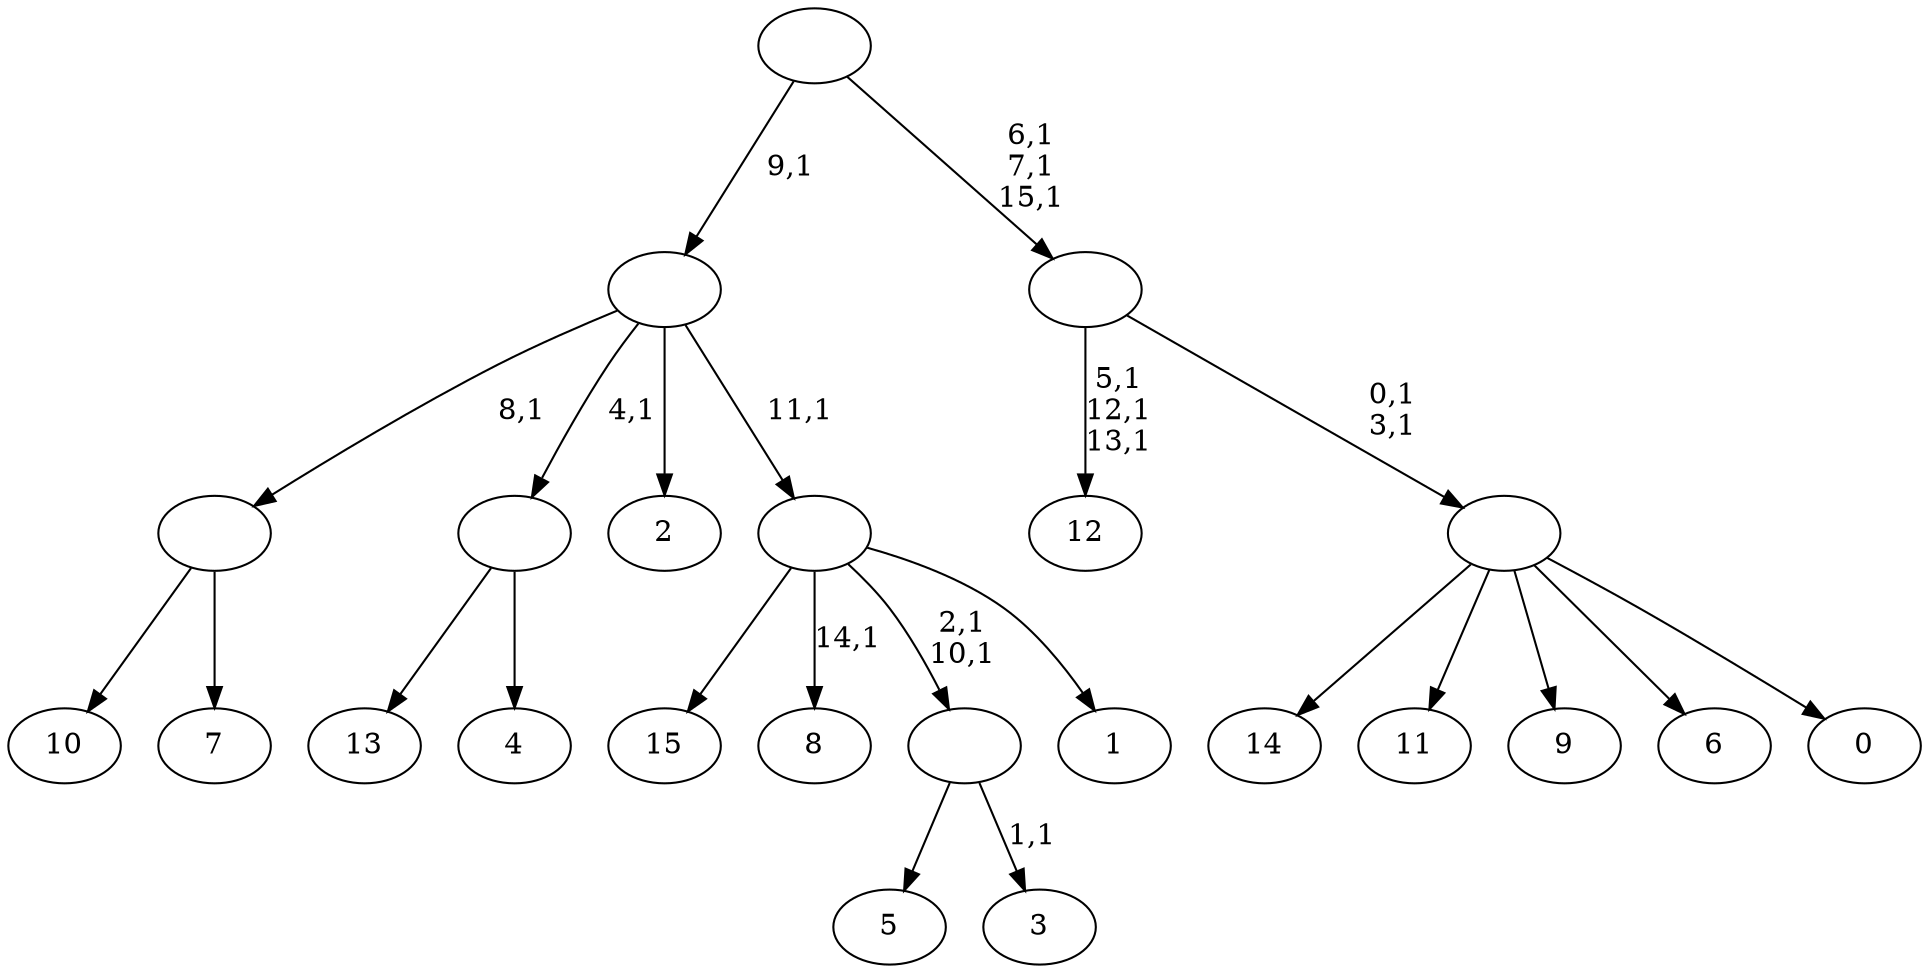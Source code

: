 digraph T {
	32 [label="15"]
	31 [label="14"]
	30 [label="13"]
	29 [label="12"]
	25 [label="11"]
	24 [label="10"]
	23 [label="9"]
	22 [label="8"]
	20 [label="7"]
	19 [label=""]
	18 [label="6"]
	17 [label="5"]
	16 [label="4"]
	15 [label=""]
	14 [label="3"]
	12 [label=""]
	10 [label="2"]
	9 [label="1"]
	8 [label=""]
	7 [label=""]
	6 [label="0"]
	5 [label=""]
	3 [label=""]
	0 [label=""]
	19 -> 24 [label=""]
	19 -> 20 [label=""]
	15 -> 30 [label=""]
	15 -> 16 [label=""]
	12 -> 14 [label="1,1"]
	12 -> 17 [label=""]
	8 -> 12 [label="2,1\n10,1"]
	8 -> 22 [label="14,1"]
	8 -> 32 [label=""]
	8 -> 9 [label=""]
	7 -> 19 [label="8,1"]
	7 -> 15 [label="4,1"]
	7 -> 10 [label=""]
	7 -> 8 [label="11,1"]
	5 -> 31 [label=""]
	5 -> 25 [label=""]
	5 -> 23 [label=""]
	5 -> 18 [label=""]
	5 -> 6 [label=""]
	3 -> 5 [label="0,1\n3,1"]
	3 -> 29 [label="5,1\n12,1\n13,1"]
	0 -> 3 [label="6,1\n7,1\n15,1"]
	0 -> 7 [label="9,1"]
}

